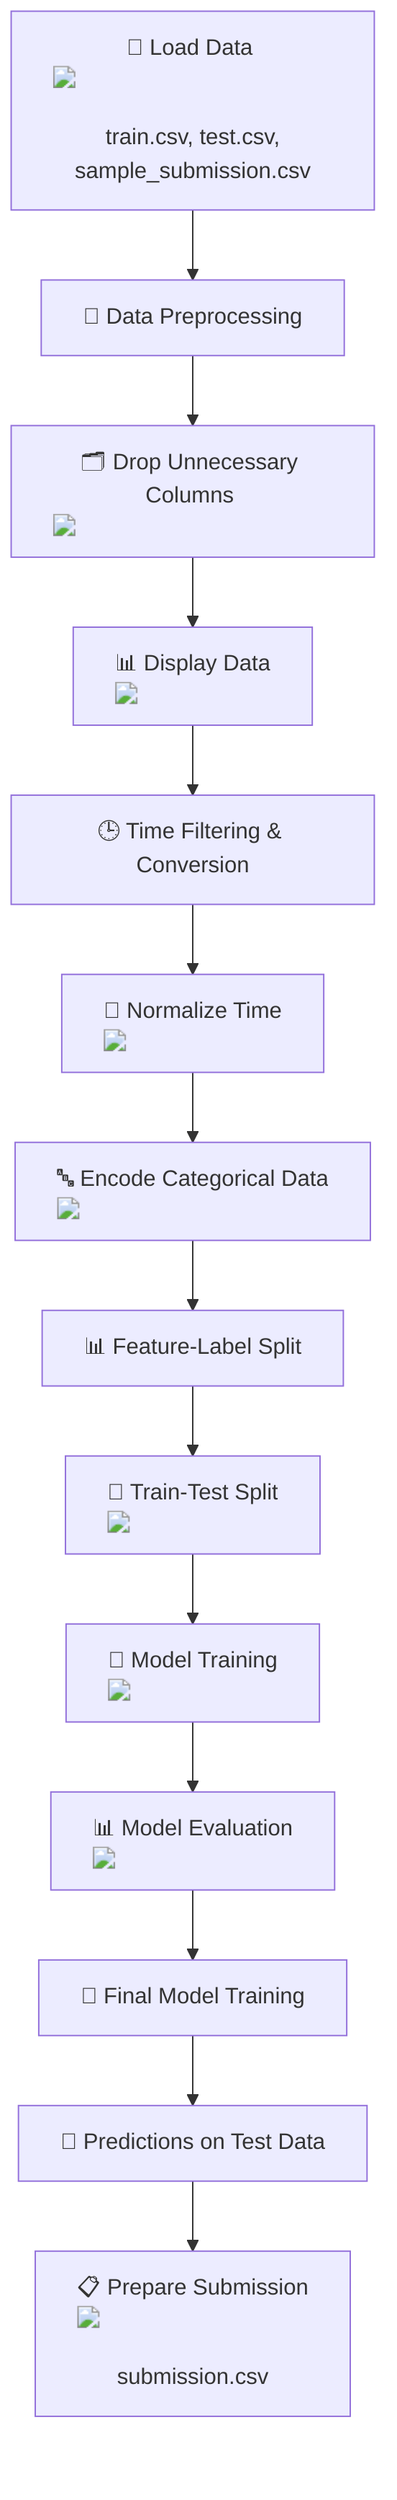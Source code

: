 flowchart TD
    A["📂 Load Data <img src='file.svg'/> <br/> train.csv, test.csv, sample_submission.csv"] --> B["🧹 Data Preprocessing"]
    B --> C["🗂️ Drop Unnecessary Columns <img src='column_split.svg'/>"]
    C --> D["📊 Display Data <img src='table.svg'/>"]
    D --> E["🕒 Time Filtering & Conversion"]
    E --> F["📏 Normalize Time <img src='scatter_plot_template.svg'/>"]
    F --> G["🔤 Encode Categorical Data <img src='column_split.svg'/>"]
    G --> H["📊 Feature-Label Split"]
    H --> I["🔀 Train-Test Split <img src='row_split.svg'/>"]
    I --> J["🧠 Model Training <img src='brain.svg'/>"]
    J --> K["📊 Model Evaluation <img src='hist_template.svg'/>"]
    K --> L["🧠 Final Model Training"]
    L --> M["📝 Predictions on Test Data"]
    M --> N["📋 Prepare Submission <img src='file.svg'/> <br/> submission.csv"]